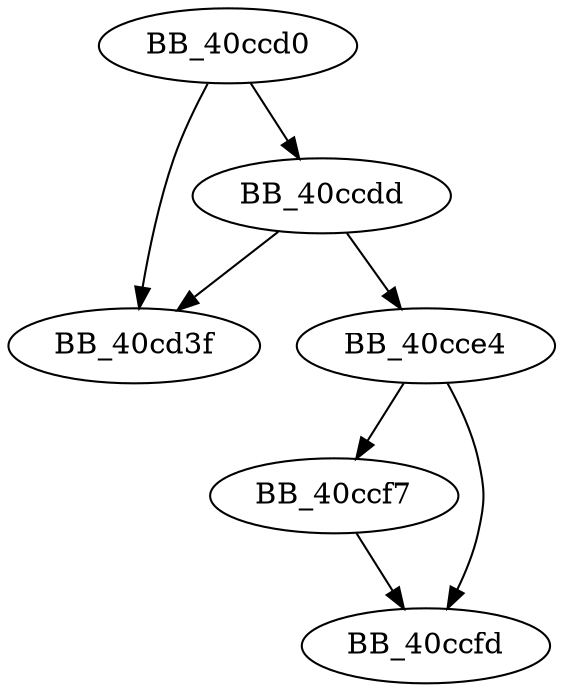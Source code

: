 DiGraph sub_40CCD0{
BB_40ccd0->BB_40ccdd
BB_40ccd0->BB_40cd3f
BB_40ccdd->BB_40cce4
BB_40ccdd->BB_40cd3f
BB_40cce4->BB_40ccf7
BB_40cce4->BB_40ccfd
BB_40ccf7->BB_40ccfd
}
